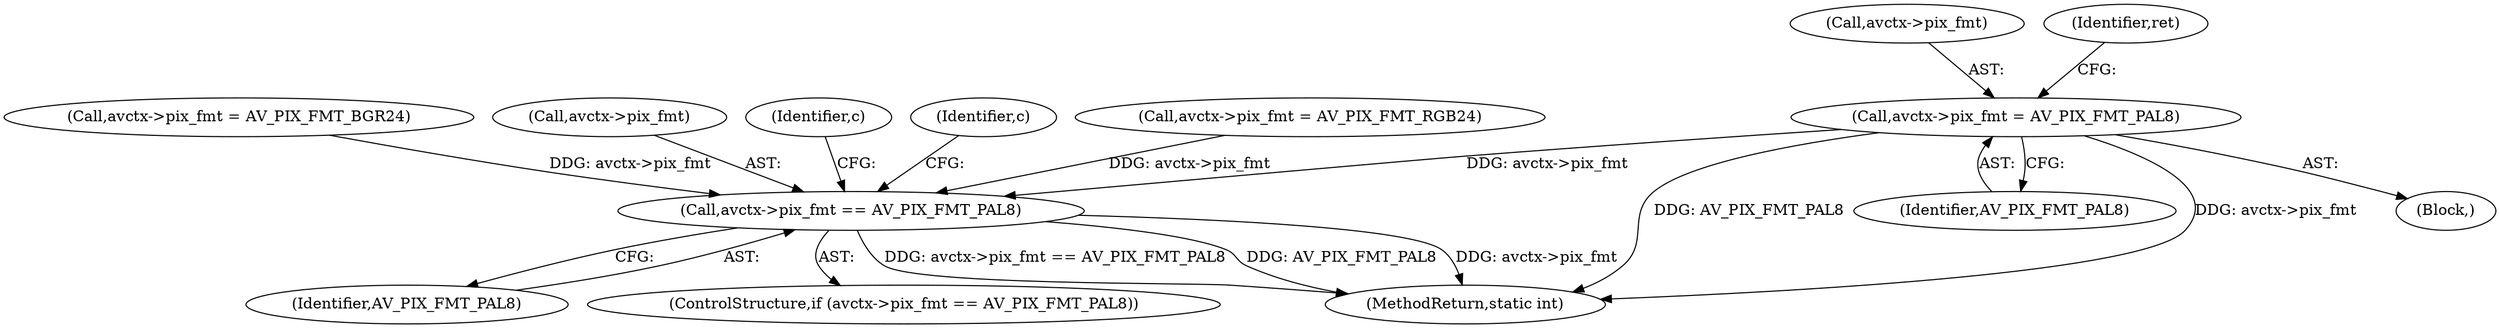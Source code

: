 digraph "0_FFmpeg_e1b60aad77c27ed5d4dfc11e5e6a05a38c70489d@pointer" {
"1000349" [label="(Call,avctx->pix_fmt = AV_PIX_FMT_PAL8)"];
"1000488" [label="(Call,avctx->pix_fmt == AV_PIX_FMT_PAL8)"];
"1000487" [label="(ControlStructure,if (avctx->pix_fmt == AV_PIX_FMT_PAL8))"];
"1000386" [label="(Call,avctx->pix_fmt = AV_PIX_FMT_BGR24)"];
"1000508" [label="(MethodReturn,static int)"];
"1000489" [label="(Call,avctx->pix_fmt)"];
"1000348" [label="(Block,)"];
"1000500" [label="(Identifier,c)"];
"1000495" [label="(Identifier,c)"];
"1000349" [label="(Call,avctx->pix_fmt = AV_PIX_FMT_PAL8)"];
"1000353" [label="(Identifier,AV_PIX_FMT_PAL8)"];
"1000413" [label="(Call,avctx->pix_fmt = AV_PIX_FMT_RGB24)"];
"1000488" [label="(Call,avctx->pix_fmt == AV_PIX_FMT_PAL8)"];
"1000492" [label="(Identifier,AV_PIX_FMT_PAL8)"];
"1000350" [label="(Call,avctx->pix_fmt)"];
"1000435" [label="(Identifier,ret)"];
"1000349" -> "1000348"  [label="AST: "];
"1000349" -> "1000353"  [label="CFG: "];
"1000350" -> "1000349"  [label="AST: "];
"1000353" -> "1000349"  [label="AST: "];
"1000435" -> "1000349"  [label="CFG: "];
"1000349" -> "1000508"  [label="DDG: AV_PIX_FMT_PAL8"];
"1000349" -> "1000508"  [label="DDG: avctx->pix_fmt"];
"1000349" -> "1000488"  [label="DDG: avctx->pix_fmt"];
"1000488" -> "1000487"  [label="AST: "];
"1000488" -> "1000492"  [label="CFG: "];
"1000489" -> "1000488"  [label="AST: "];
"1000492" -> "1000488"  [label="AST: "];
"1000495" -> "1000488"  [label="CFG: "];
"1000500" -> "1000488"  [label="CFG: "];
"1000488" -> "1000508"  [label="DDG: avctx->pix_fmt"];
"1000488" -> "1000508"  [label="DDG: avctx->pix_fmt == AV_PIX_FMT_PAL8"];
"1000488" -> "1000508"  [label="DDG: AV_PIX_FMT_PAL8"];
"1000413" -> "1000488"  [label="DDG: avctx->pix_fmt"];
"1000386" -> "1000488"  [label="DDG: avctx->pix_fmt"];
}
